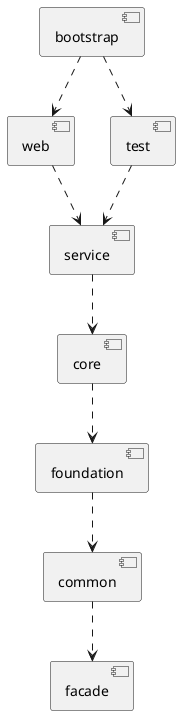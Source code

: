 @startuml submodule

[facade]
[service]
[foundation]
[core]
[common]
[web]
[bootstrap]
[test]



bootstrap -.> test
bootstrap -.> web
test -.> service
web -.> service
service -.> core
core -.> foundation
foundation -.> common
common -.> facade

@enduml
